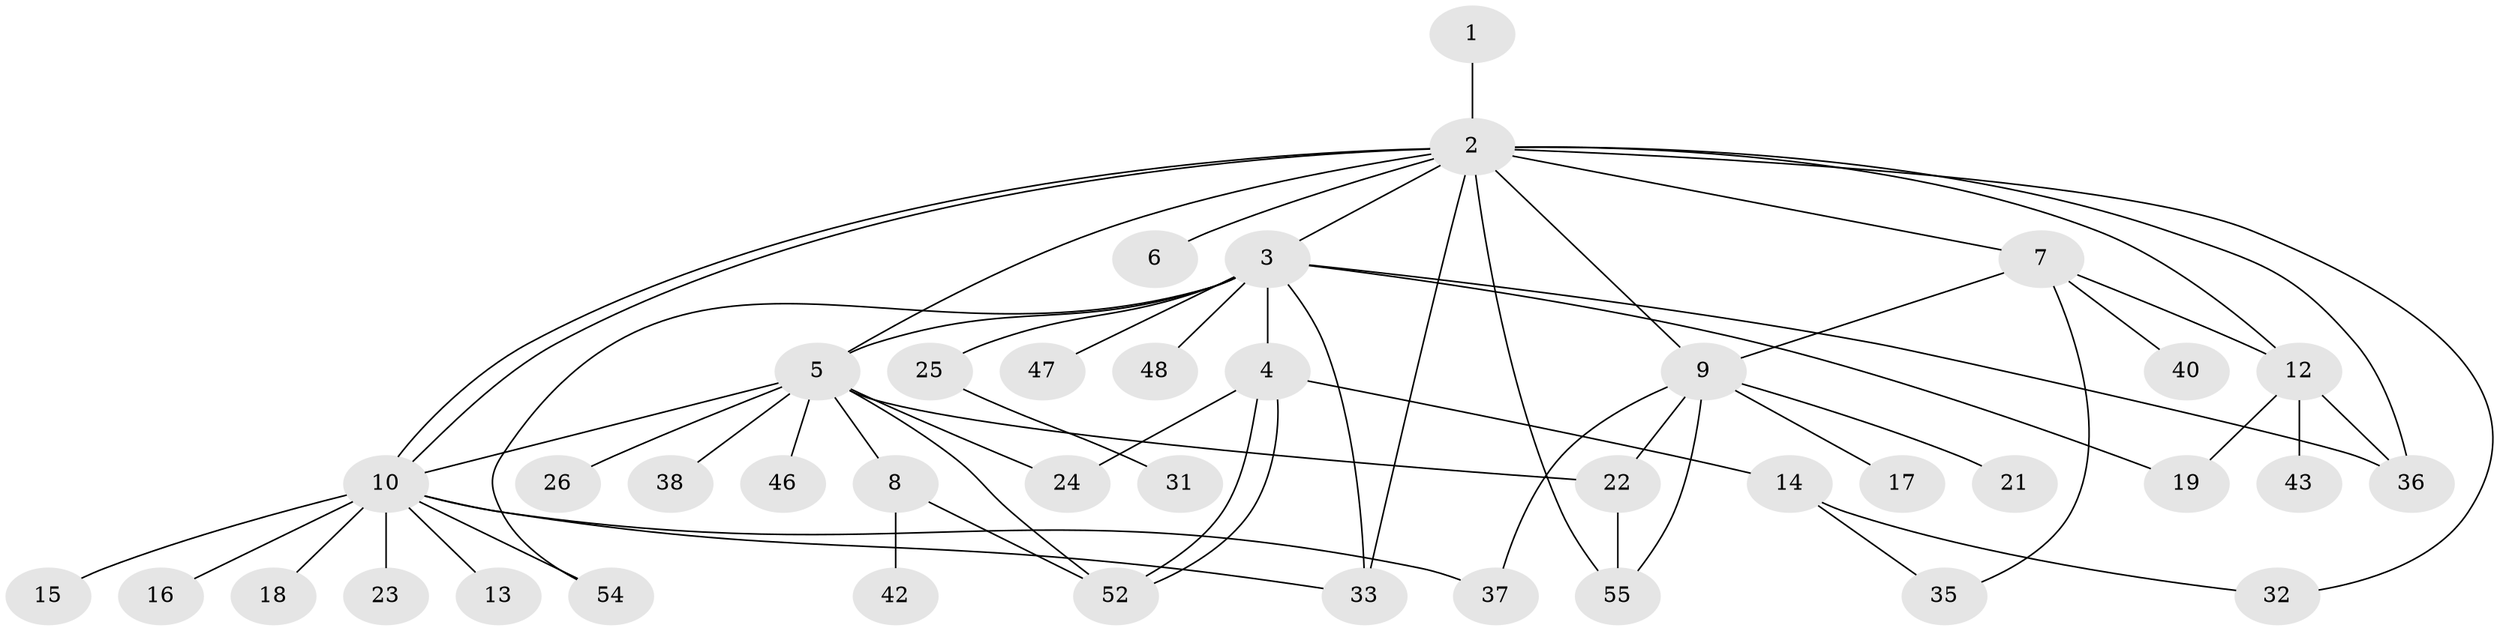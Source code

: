 // original degree distribution, {1: 0.4, 15: 0.01818181818181818, 10: 0.03636363636363636, 5: 0.05454545454545454, 2: 0.2545454545454545, 3: 0.14545454545454545, 8: 0.01818181818181818, 12: 0.01818181818181818, 4: 0.05454545454545454}
// Generated by graph-tools (version 1.1) at 2025/41/03/06/25 10:41:47]
// undirected, 40 vertices, 60 edges
graph export_dot {
graph [start="1"]
  node [color=gray90,style=filled];
  1;
  2 [super="+28"];
  3 [super="+49"];
  4 [super="+11"];
  5 [super="+53"];
  6 [super="+20"];
  7 [super="+44"];
  8 [super="+34"];
  9 [super="+30"];
  10 [super="+50"];
  12 [super="+27"];
  13;
  14;
  15;
  16;
  17;
  18;
  19;
  21;
  22 [super="+45"];
  23;
  24;
  25 [super="+29"];
  26;
  31;
  32;
  33 [super="+39"];
  35 [super="+41"];
  36;
  37;
  38;
  40 [super="+51"];
  42;
  43;
  46;
  47;
  48;
  52;
  54;
  55;
  1 -- 2;
  2 -- 3;
  2 -- 5;
  2 -- 6;
  2 -- 7;
  2 -- 9;
  2 -- 10;
  2 -- 10;
  2 -- 12 [weight=2];
  2 -- 32;
  2 -- 36 [weight=2];
  2 -- 55;
  2 -- 33 [weight=2];
  3 -- 4;
  3 -- 19;
  3 -- 25;
  3 -- 36;
  3 -- 47;
  3 -- 48;
  3 -- 54;
  3 -- 5;
  3 -- 33;
  4 -- 24;
  4 -- 52;
  4 -- 52;
  4 -- 14;
  5 -- 8;
  5 -- 10;
  5 -- 22;
  5 -- 24;
  5 -- 26;
  5 -- 38;
  5 -- 46;
  5 -- 52;
  7 -- 9;
  7 -- 12;
  7 -- 40;
  7 -- 35;
  8 -- 52;
  8 -- 42;
  9 -- 17;
  9 -- 21;
  9 -- 22;
  9 -- 37;
  9 -- 55;
  10 -- 13;
  10 -- 15;
  10 -- 16;
  10 -- 18;
  10 -- 23;
  10 -- 37;
  10 -- 54;
  10 -- 33;
  12 -- 36;
  12 -- 43;
  12 -- 19;
  14 -- 32;
  14 -- 35;
  22 -- 55;
  25 -- 31;
}
